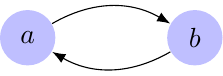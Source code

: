 \documentclass[tikz]{standalone}
\usetikzlibrary{arrows,arrows.meta,positioning}
\begin{document}
\begin{tikzpicture}[%
    every node/.style = {circle, fill=blue!25, minimum size = 2em}]

    \node (t1) at (0,0) {$a$};
    \node (b1) [right=4em of t1] {$b$};
    \draw[-Latex, bend left] (t1) to (b1);
    \draw[-Latex, bend left] (b1) to (t1);
\end{tikzpicture}
\end{document}
